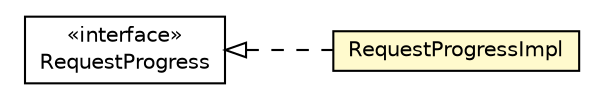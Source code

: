 #!/usr/local/bin/dot
#
# Class diagram 
# Generated by UMLGraph version R5_6-24-gf6e263 (http://www.umlgraph.org/)
#

digraph G {
	edge [fontname="Helvetica",fontsize=10,labelfontname="Helvetica",labelfontsize=10];
	node [fontname="Helvetica",fontsize=10,shape=plaintext];
	nodesep=0.25;
	ranksep=0.5;
	rankdir=LR;
	// org.turbogwt.net.http.client.RequestProgress
	c3734 [label=<<table title="org.turbogwt.net.http.client.RequestProgress" border="0" cellborder="1" cellspacing="0" cellpadding="2" port="p" href="./RequestProgress.html">
		<tr><td><table border="0" cellspacing="0" cellpadding="1">
<tr><td align="center" balign="center"> &#171;interface&#187; </td></tr>
<tr><td align="center" balign="center"> RequestProgress </td></tr>
		</table></td></tr>
		</table>>, URL="./RequestProgress.html", fontname="Helvetica", fontcolor="black", fontsize=10.0];
	// org.turbogwt.net.http.client.RequestProgressImpl
	c3735 [label=<<table title="org.turbogwt.net.http.client.RequestProgressImpl" border="0" cellborder="1" cellspacing="0" cellpadding="2" port="p" bgcolor="lemonChiffon" href="./RequestProgressImpl.html">
		<tr><td><table border="0" cellspacing="0" cellpadding="1">
<tr><td align="center" balign="center"> RequestProgressImpl </td></tr>
		</table></td></tr>
		</table>>, URL="./RequestProgressImpl.html", fontname="Helvetica", fontcolor="black", fontsize=10.0];
	//org.turbogwt.net.http.client.RequestProgressImpl implements org.turbogwt.net.http.client.RequestProgress
	c3734:p -> c3735:p [dir=back,arrowtail=empty,style=dashed];
}


